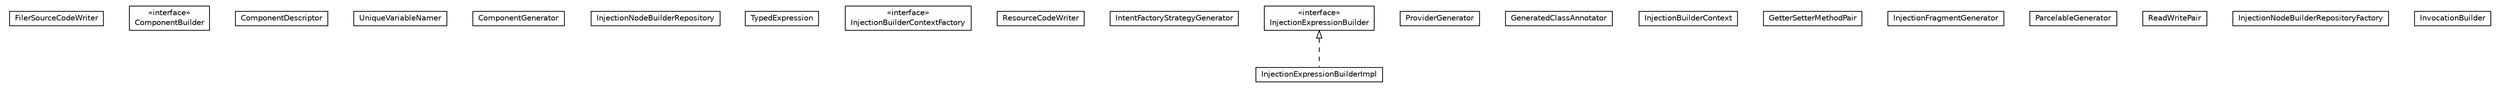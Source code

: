#!/usr/local/bin/dot
#
# Class diagram 
# Generated by UMLGraph version 5.1 (http://www.umlgraph.org/)
#

digraph G {
	edge [fontname="Helvetica",fontsize=10,labelfontname="Helvetica",labelfontsize=10];
	node [fontname="Helvetica",fontsize=10,shape=plaintext];
	nodesep=0.25;
	ranksep=0.5;
	// org.androidtransfuse.gen.FilerSourceCodeWriter
	c3042 [label=<<table title="org.androidtransfuse.gen.FilerSourceCodeWriter" border="0" cellborder="1" cellspacing="0" cellpadding="2" port="p" href="./FilerSourceCodeWriter.html">
		<tr><td><table border="0" cellspacing="0" cellpadding="1">
<tr><td align="center" balign="center"> FilerSourceCodeWriter </td></tr>
		</table></td></tr>
		</table>>, fontname="Helvetica", fontcolor="black", fontsize=10.0];
	// org.androidtransfuse.gen.ComponentBuilder
	c3043 [label=<<table title="org.androidtransfuse.gen.ComponentBuilder" border="0" cellborder="1" cellspacing="0" cellpadding="2" port="p" href="./ComponentBuilder.html">
		<tr><td><table border="0" cellspacing="0" cellpadding="1">
<tr><td align="center" balign="center"> &#171;interface&#187; </td></tr>
<tr><td align="center" balign="center"> ComponentBuilder </td></tr>
		</table></td></tr>
		</table>>, fontname="Helvetica", fontcolor="black", fontsize=10.0];
	// org.androidtransfuse.gen.ComponentDescriptor
	c3044 [label=<<table title="org.androidtransfuse.gen.ComponentDescriptor" border="0" cellborder="1" cellspacing="0" cellpadding="2" port="p" href="./ComponentDescriptor.html">
		<tr><td><table border="0" cellspacing="0" cellpadding="1">
<tr><td align="center" balign="center"> ComponentDescriptor </td></tr>
		</table></td></tr>
		</table>>, fontname="Helvetica", fontcolor="black", fontsize=10.0];
	// org.androidtransfuse.gen.UniqueVariableNamer
	c3045 [label=<<table title="org.androidtransfuse.gen.UniqueVariableNamer" border="0" cellborder="1" cellspacing="0" cellpadding="2" port="p" href="./UniqueVariableNamer.html">
		<tr><td><table border="0" cellspacing="0" cellpadding="1">
<tr><td align="center" balign="center"> UniqueVariableNamer </td></tr>
		</table></td></tr>
		</table>>, fontname="Helvetica", fontcolor="black", fontsize=10.0];
	// org.androidtransfuse.gen.ComponentGenerator
	c3046 [label=<<table title="org.androidtransfuse.gen.ComponentGenerator" border="0" cellborder="1" cellspacing="0" cellpadding="2" port="p" href="./ComponentGenerator.html">
		<tr><td><table border="0" cellspacing="0" cellpadding="1">
<tr><td align="center" balign="center"> ComponentGenerator </td></tr>
		</table></td></tr>
		</table>>, fontname="Helvetica", fontcolor="black", fontsize=10.0];
	// org.androidtransfuse.gen.InjectionNodeBuilderRepository
	c3047 [label=<<table title="org.androidtransfuse.gen.InjectionNodeBuilderRepository" border="0" cellborder="1" cellspacing="0" cellpadding="2" port="p" href="./InjectionNodeBuilderRepository.html">
		<tr><td><table border="0" cellspacing="0" cellpadding="1">
<tr><td align="center" balign="center"> InjectionNodeBuilderRepository </td></tr>
		</table></td></tr>
		</table>>, fontname="Helvetica", fontcolor="black", fontsize=10.0];
	// org.androidtransfuse.gen.TypedExpression
	c3048 [label=<<table title="org.androidtransfuse.gen.TypedExpression" border="0" cellborder="1" cellspacing="0" cellpadding="2" port="p" href="./TypedExpression.html">
		<tr><td><table border="0" cellspacing="0" cellpadding="1">
<tr><td align="center" balign="center"> TypedExpression </td></tr>
		</table></td></tr>
		</table>>, fontname="Helvetica", fontcolor="black", fontsize=10.0];
	// org.androidtransfuse.gen.InjectionBuilderContextFactory
	c3049 [label=<<table title="org.androidtransfuse.gen.InjectionBuilderContextFactory" border="0" cellborder="1" cellspacing="0" cellpadding="2" port="p" href="./InjectionBuilderContextFactory.html">
		<tr><td><table border="0" cellspacing="0" cellpadding="1">
<tr><td align="center" balign="center"> &#171;interface&#187; </td></tr>
<tr><td align="center" balign="center"> InjectionBuilderContextFactory </td></tr>
		</table></td></tr>
		</table>>, fontname="Helvetica", fontcolor="black", fontsize=10.0];
	// org.androidtransfuse.gen.ResourceCodeWriter
	c3050 [label=<<table title="org.androidtransfuse.gen.ResourceCodeWriter" border="0" cellborder="1" cellspacing="0" cellpadding="2" port="p" href="./ResourceCodeWriter.html">
		<tr><td><table border="0" cellspacing="0" cellpadding="1">
<tr><td align="center" balign="center"> ResourceCodeWriter </td></tr>
		</table></td></tr>
		</table>>, fontname="Helvetica", fontcolor="black", fontsize=10.0];
	// org.androidtransfuse.gen.IntentFactoryStrategyGenerator
	c3051 [label=<<table title="org.androidtransfuse.gen.IntentFactoryStrategyGenerator" border="0" cellborder="1" cellspacing="0" cellpadding="2" port="p" href="./IntentFactoryStrategyGenerator.html">
		<tr><td><table border="0" cellspacing="0" cellpadding="1">
<tr><td align="center" balign="center"> IntentFactoryStrategyGenerator </td></tr>
		</table></td></tr>
		</table>>, fontname="Helvetica", fontcolor="black", fontsize=10.0];
	// org.androidtransfuse.gen.InjectionExpressionBuilderImpl
	c3052 [label=<<table title="org.androidtransfuse.gen.InjectionExpressionBuilderImpl" border="0" cellborder="1" cellspacing="0" cellpadding="2" port="p" href="./InjectionExpressionBuilderImpl.html">
		<tr><td><table border="0" cellspacing="0" cellpadding="1">
<tr><td align="center" balign="center"> InjectionExpressionBuilderImpl </td></tr>
		</table></td></tr>
		</table>>, fontname="Helvetica", fontcolor="black", fontsize=10.0];
	// org.androidtransfuse.gen.ProviderGenerator
	c3053 [label=<<table title="org.androidtransfuse.gen.ProviderGenerator" border="0" cellborder="1" cellspacing="0" cellpadding="2" port="p" href="./ProviderGenerator.html">
		<tr><td><table border="0" cellspacing="0" cellpadding="1">
<tr><td align="center" balign="center"> ProviderGenerator </td></tr>
		</table></td></tr>
		</table>>, fontname="Helvetica", fontcolor="black", fontsize=10.0];
	// org.androidtransfuse.gen.GeneratedClassAnnotator
	c3054 [label=<<table title="org.androidtransfuse.gen.GeneratedClassAnnotator" border="0" cellborder="1" cellspacing="0" cellpadding="2" port="p" href="./GeneratedClassAnnotator.html">
		<tr><td><table border="0" cellspacing="0" cellpadding="1">
<tr><td align="center" balign="center"> GeneratedClassAnnotator </td></tr>
		</table></td></tr>
		</table>>, fontname="Helvetica", fontcolor="black", fontsize=10.0];
	// org.androidtransfuse.gen.InjectionBuilderContext
	c3055 [label=<<table title="org.androidtransfuse.gen.InjectionBuilderContext" border="0" cellborder="1" cellspacing="0" cellpadding="2" port="p" href="./InjectionBuilderContext.html">
		<tr><td><table border="0" cellspacing="0" cellpadding="1">
<tr><td align="center" balign="center"> InjectionBuilderContext </td></tr>
		</table></td></tr>
		</table>>, fontname="Helvetica", fontcolor="black", fontsize=10.0];
	// org.androidtransfuse.gen.GetterSetterMethodPair
	c3056 [label=<<table title="org.androidtransfuse.gen.GetterSetterMethodPair" border="0" cellborder="1" cellspacing="0" cellpadding="2" port="p" href="./GetterSetterMethodPair.html">
		<tr><td><table border="0" cellspacing="0" cellpadding="1">
<tr><td align="center" balign="center"> GetterSetterMethodPair </td></tr>
		</table></td></tr>
		</table>>, fontname="Helvetica", fontcolor="black", fontsize=10.0];
	// org.androidtransfuse.gen.InjectionFragmentGenerator
	c3057 [label=<<table title="org.androidtransfuse.gen.InjectionFragmentGenerator" border="0" cellborder="1" cellspacing="0" cellpadding="2" port="p" href="./InjectionFragmentGenerator.html">
		<tr><td><table border="0" cellspacing="0" cellpadding="1">
<tr><td align="center" balign="center"> InjectionFragmentGenerator </td></tr>
		</table></td></tr>
		</table>>, fontname="Helvetica", fontcolor="black", fontsize=10.0];
	// org.androidtransfuse.gen.InjectionExpressionBuilder
	c3058 [label=<<table title="org.androidtransfuse.gen.InjectionExpressionBuilder" border="0" cellborder="1" cellspacing="0" cellpadding="2" port="p" href="./InjectionExpressionBuilder.html">
		<tr><td><table border="0" cellspacing="0" cellpadding="1">
<tr><td align="center" balign="center"> &#171;interface&#187; </td></tr>
<tr><td align="center" balign="center"> InjectionExpressionBuilder </td></tr>
		</table></td></tr>
		</table>>, fontname="Helvetica", fontcolor="black", fontsize=10.0];
	// org.androidtransfuse.gen.ParcelableGenerator
	c3059 [label=<<table title="org.androidtransfuse.gen.ParcelableGenerator" border="0" cellborder="1" cellspacing="0" cellpadding="2" port="p" href="./ParcelableGenerator.html">
		<tr><td><table border="0" cellspacing="0" cellpadding="1">
<tr><td align="center" balign="center"> ParcelableGenerator </td></tr>
		</table></td></tr>
		</table>>, fontname="Helvetica", fontcolor="black", fontsize=10.0];
	// org.androidtransfuse.gen.ParcelableGenerator.ReadWritePair
	c3060 [label=<<table title="org.androidtransfuse.gen.ParcelableGenerator.ReadWritePair" border="0" cellborder="1" cellspacing="0" cellpadding="2" port="p" href="./ParcelableGenerator.ReadWritePair.html">
		<tr><td><table border="0" cellspacing="0" cellpadding="1">
<tr><td align="center" balign="center"> ReadWritePair </td></tr>
		</table></td></tr>
		</table>>, fontname="Helvetica", fontcolor="black", fontsize=10.0];
	// org.androidtransfuse.gen.InjectionNodeBuilderRepositoryFactory
	c3061 [label=<<table title="org.androidtransfuse.gen.InjectionNodeBuilderRepositoryFactory" border="0" cellborder="1" cellspacing="0" cellpadding="2" port="p" href="./InjectionNodeBuilderRepositoryFactory.html">
		<tr><td><table border="0" cellspacing="0" cellpadding="1">
<tr><td align="center" balign="center"> InjectionNodeBuilderRepositoryFactory </td></tr>
		</table></td></tr>
		</table>>, fontname="Helvetica", fontcolor="black", fontsize=10.0];
	// org.androidtransfuse.gen.InvocationBuilder
	c3062 [label=<<table title="org.androidtransfuse.gen.InvocationBuilder" border="0" cellborder="1" cellspacing="0" cellpadding="2" port="p" href="./InvocationBuilder.html">
		<tr><td><table border="0" cellspacing="0" cellpadding="1">
<tr><td align="center" balign="center"> InvocationBuilder </td></tr>
		</table></td></tr>
		</table>>, fontname="Helvetica", fontcolor="black", fontsize=10.0];
	//org.androidtransfuse.gen.InjectionExpressionBuilderImpl implements org.androidtransfuse.gen.InjectionExpressionBuilder
	c3058:p -> c3052:p [dir=back,arrowtail=empty,style=dashed];
}

